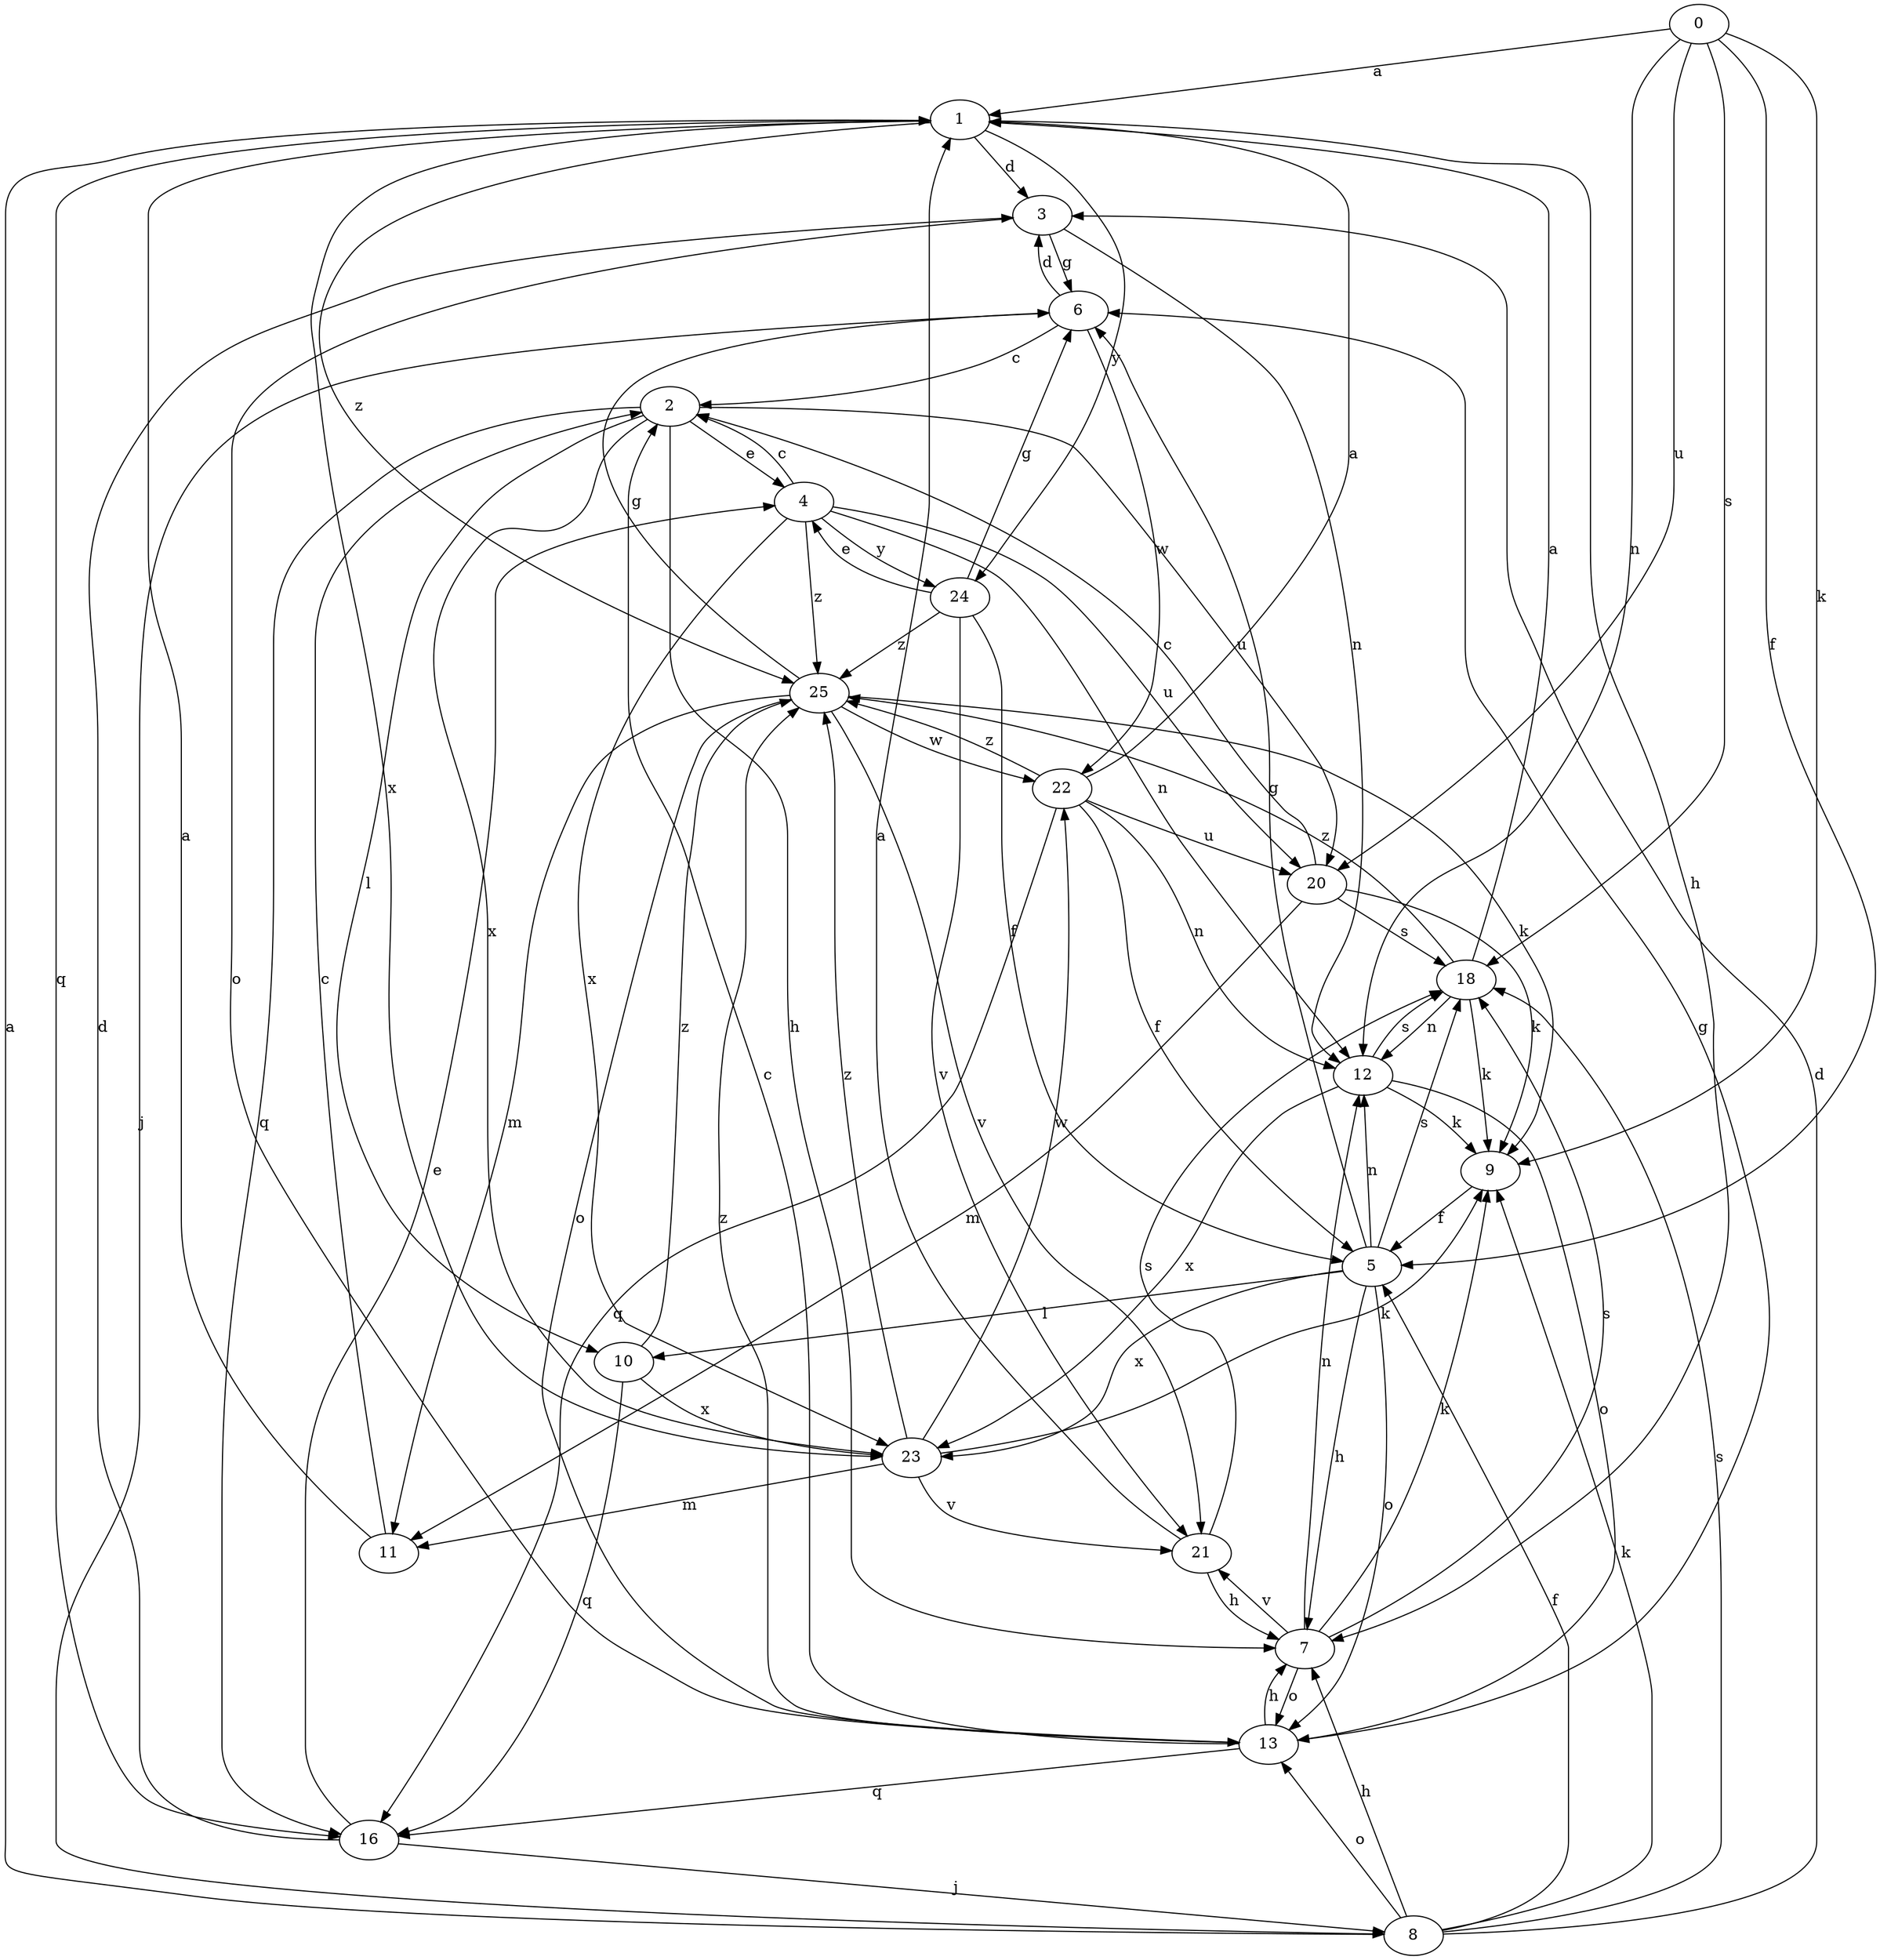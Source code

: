strict digraph  {
0;
1;
2;
3;
4;
5;
6;
7;
8;
9;
10;
11;
12;
13;
16;
18;
20;
21;
22;
23;
24;
25;
0 -> 1  [label=a];
0 -> 5  [label=f];
0 -> 9  [label=k];
0 -> 12  [label=n];
0 -> 18  [label=s];
0 -> 20  [label=u];
1 -> 3  [label=d];
1 -> 7  [label=h];
1 -> 16  [label=q];
1 -> 23  [label=x];
1 -> 24  [label=y];
1 -> 25  [label=z];
2 -> 4  [label=e];
2 -> 7  [label=h];
2 -> 10  [label=l];
2 -> 16  [label=q];
2 -> 20  [label=u];
2 -> 23  [label=x];
3 -> 6  [label=g];
3 -> 12  [label=n];
3 -> 13  [label=o];
4 -> 2  [label=c];
4 -> 12  [label=n];
4 -> 20  [label=u];
4 -> 23  [label=x];
4 -> 24  [label=y];
4 -> 25  [label=z];
5 -> 6  [label=g];
5 -> 7  [label=h];
5 -> 10  [label=l];
5 -> 12  [label=n];
5 -> 13  [label=o];
5 -> 18  [label=s];
5 -> 23  [label=x];
6 -> 2  [label=c];
6 -> 3  [label=d];
6 -> 8  [label=j];
6 -> 22  [label=w];
7 -> 9  [label=k];
7 -> 12  [label=n];
7 -> 13  [label=o];
7 -> 18  [label=s];
7 -> 21  [label=v];
8 -> 1  [label=a];
8 -> 3  [label=d];
8 -> 5  [label=f];
8 -> 7  [label=h];
8 -> 9  [label=k];
8 -> 13  [label=o];
8 -> 18  [label=s];
9 -> 5  [label=f];
10 -> 16  [label=q];
10 -> 23  [label=x];
10 -> 25  [label=z];
11 -> 1  [label=a];
11 -> 2  [label=c];
12 -> 9  [label=k];
12 -> 13  [label=o];
12 -> 18  [label=s];
12 -> 23  [label=x];
13 -> 2  [label=c];
13 -> 6  [label=g];
13 -> 7  [label=h];
13 -> 16  [label=q];
13 -> 25  [label=z];
16 -> 3  [label=d];
16 -> 4  [label=e];
16 -> 8  [label=j];
18 -> 1  [label=a];
18 -> 9  [label=k];
18 -> 12  [label=n];
18 -> 25  [label=z];
20 -> 2  [label=c];
20 -> 9  [label=k];
20 -> 11  [label=m];
20 -> 18  [label=s];
21 -> 1  [label=a];
21 -> 7  [label=h];
21 -> 18  [label=s];
22 -> 1  [label=a];
22 -> 5  [label=f];
22 -> 12  [label=n];
22 -> 16  [label=q];
22 -> 20  [label=u];
22 -> 25  [label=z];
23 -> 9  [label=k];
23 -> 11  [label=m];
23 -> 21  [label=v];
23 -> 22  [label=w];
23 -> 25  [label=z];
24 -> 4  [label=e];
24 -> 5  [label=f];
24 -> 6  [label=g];
24 -> 21  [label=v];
24 -> 25  [label=z];
25 -> 6  [label=g];
25 -> 9  [label=k];
25 -> 11  [label=m];
25 -> 13  [label=o];
25 -> 21  [label=v];
25 -> 22  [label=w];
}

